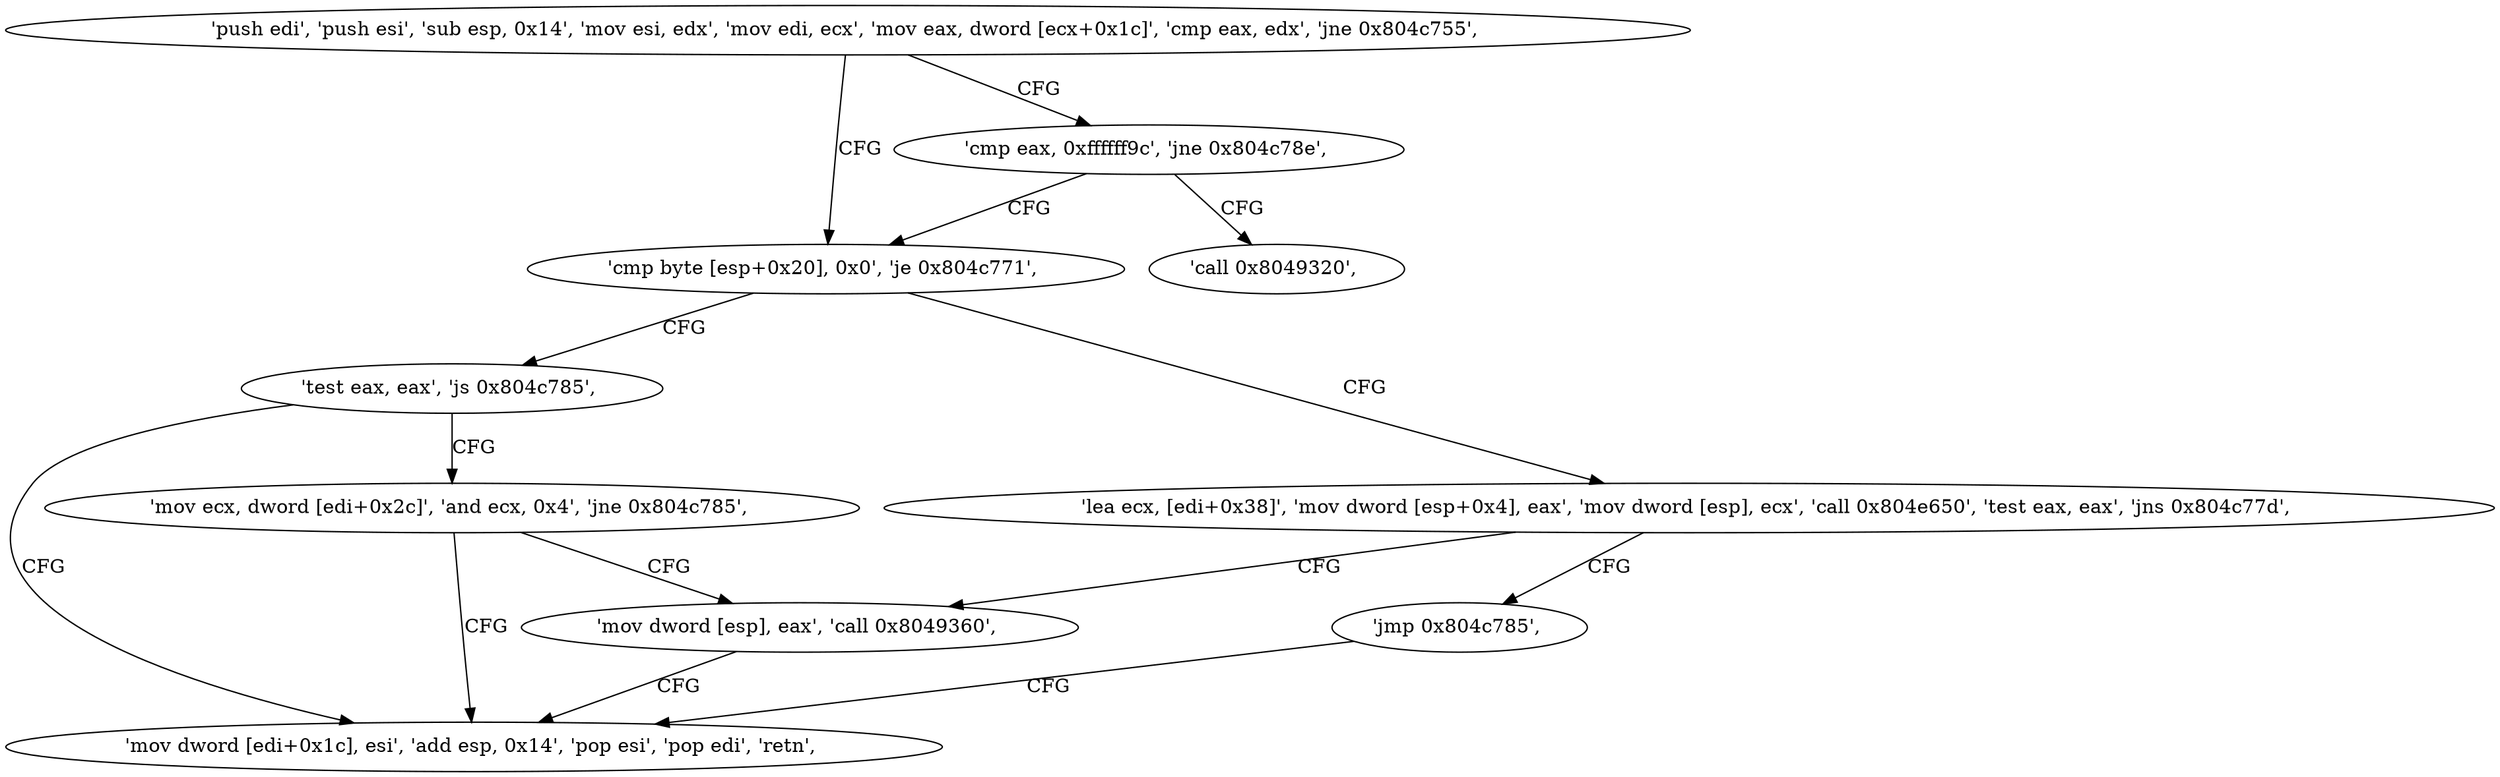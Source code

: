 digraph "func" {
"134530880" [label = "'push edi', 'push esi', 'sub esp, 0x14', 'mov esi, edx', 'mov edi, ecx', 'mov eax, dword [ecx+0x1c]', 'cmp eax, edx', 'jne 0x804c755', " ]
"134530901" [label = "'cmp byte [esp+0x20], 0x0', 'je 0x804c771', " ]
"134530896" [label = "'cmp eax, 0xffffff9c', 'jne 0x804c78e', " ]
"134530929" [label = "'test eax, eax', 'js 0x804c785', " ]
"134530908" [label = "'lea ecx, [edi+0x38]', 'mov dword [esp+0x4], eax', 'mov dword [esp], ecx', 'call 0x804e650', 'test eax, eax', 'jns 0x804c77d', " ]
"134530958" [label = "'call 0x8049320', " ]
"134530949" [label = "'mov dword [edi+0x1c], esi', 'add esp, 0x14', 'pop esi', 'pop edi', 'retn', " ]
"134530933" [label = "'mov ecx, dword [edi+0x2c]', 'and ecx, 0x4', 'jne 0x804c785', " ]
"134530941" [label = "'mov dword [esp], eax', 'call 0x8049360', " ]
"134530927" [label = "'jmp 0x804c785', " ]
"134530880" -> "134530901" [ label = "CFG" ]
"134530880" -> "134530896" [ label = "CFG" ]
"134530901" -> "134530929" [ label = "CFG" ]
"134530901" -> "134530908" [ label = "CFG" ]
"134530896" -> "134530958" [ label = "CFG" ]
"134530896" -> "134530901" [ label = "CFG" ]
"134530929" -> "134530949" [ label = "CFG" ]
"134530929" -> "134530933" [ label = "CFG" ]
"134530908" -> "134530941" [ label = "CFG" ]
"134530908" -> "134530927" [ label = "CFG" ]
"134530933" -> "134530949" [ label = "CFG" ]
"134530933" -> "134530941" [ label = "CFG" ]
"134530941" -> "134530949" [ label = "CFG" ]
"134530927" -> "134530949" [ label = "CFG" ]
}
